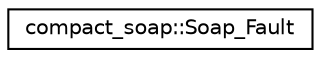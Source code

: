digraph G
{
  edge [fontname="Helvetica",fontsize="10",labelfontname="Helvetica",labelfontsize="10"];
  node [fontname="Helvetica",fontsize="10",shape=record];
  rankdir="LR";
  Node1 [label="compact_soap::Soap_Fault",height=0.2,width=0.4,color="black", fillcolor="white", style="filled",URL="$classcompact__soap_1_1_soap___fault.html"];
}
